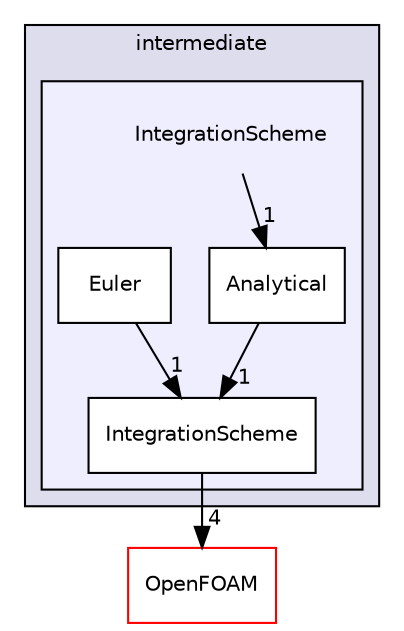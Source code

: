 digraph "src/lagrangian/intermediate/IntegrationScheme" {
  bgcolor=transparent;
  compound=true
  node [ fontsize="10", fontname="Helvetica"];
  edge [ labelfontsize="10", labelfontname="Helvetica"];
  subgraph clusterdir_d3c32a493136c130c1f0d51f4f35c297 {
    graph [ bgcolor="#ddddee", pencolor="black", label="intermediate" fontname="Helvetica", fontsize="10", URL="dir_d3c32a493136c130c1f0d51f4f35c297.html"]
  subgraph clusterdir_09df4de2b5aaa842302a6556950f73f6 {
    graph [ bgcolor="#eeeeff", pencolor="black", label="" URL="dir_09df4de2b5aaa842302a6556950f73f6.html"];
    dir_09df4de2b5aaa842302a6556950f73f6 [shape=plaintext label="IntegrationScheme"];
    dir_0eee13c47638f398792a22185eb7bdf9 [shape=box label="Analytical" color="black" fillcolor="white" style="filled" URL="dir_0eee13c47638f398792a22185eb7bdf9.html"];
    dir_2a2dbd68baead4d86eb1b34d4cf5c2d2 [shape=box label="Euler" color="black" fillcolor="white" style="filled" URL="dir_2a2dbd68baead4d86eb1b34d4cf5c2d2.html"];
    dir_fea04623556b0eb47dd50e7817bb140d [shape=box label="IntegrationScheme" color="black" fillcolor="white" style="filled" URL="dir_fea04623556b0eb47dd50e7817bb140d.html"];
  }
  }
  dir_c5473ff19b20e6ec4dfe5c310b3778a8 [shape=box label="OpenFOAM" color="red" URL="dir_c5473ff19b20e6ec4dfe5c310b3778a8.html"];
  dir_2a2dbd68baead4d86eb1b34d4cf5c2d2->dir_fea04623556b0eb47dd50e7817bb140d [headlabel="1", labeldistance=1.5 headhref="dir_001453_001457.html"];
  dir_fea04623556b0eb47dd50e7817bb140d->dir_c5473ff19b20e6ec4dfe5c310b3778a8 [headlabel="4", labeldistance=1.5 headhref="dir_001457_001896.html"];
  dir_09df4de2b5aaa842302a6556950f73f6->dir_0eee13c47638f398792a22185eb7bdf9 [headlabel="1", labeldistance=1.5 headhref="dir_001451_001452.html"];
  dir_0eee13c47638f398792a22185eb7bdf9->dir_fea04623556b0eb47dd50e7817bb140d [headlabel="1", labeldistance=1.5 headhref="dir_001452_001457.html"];
}
